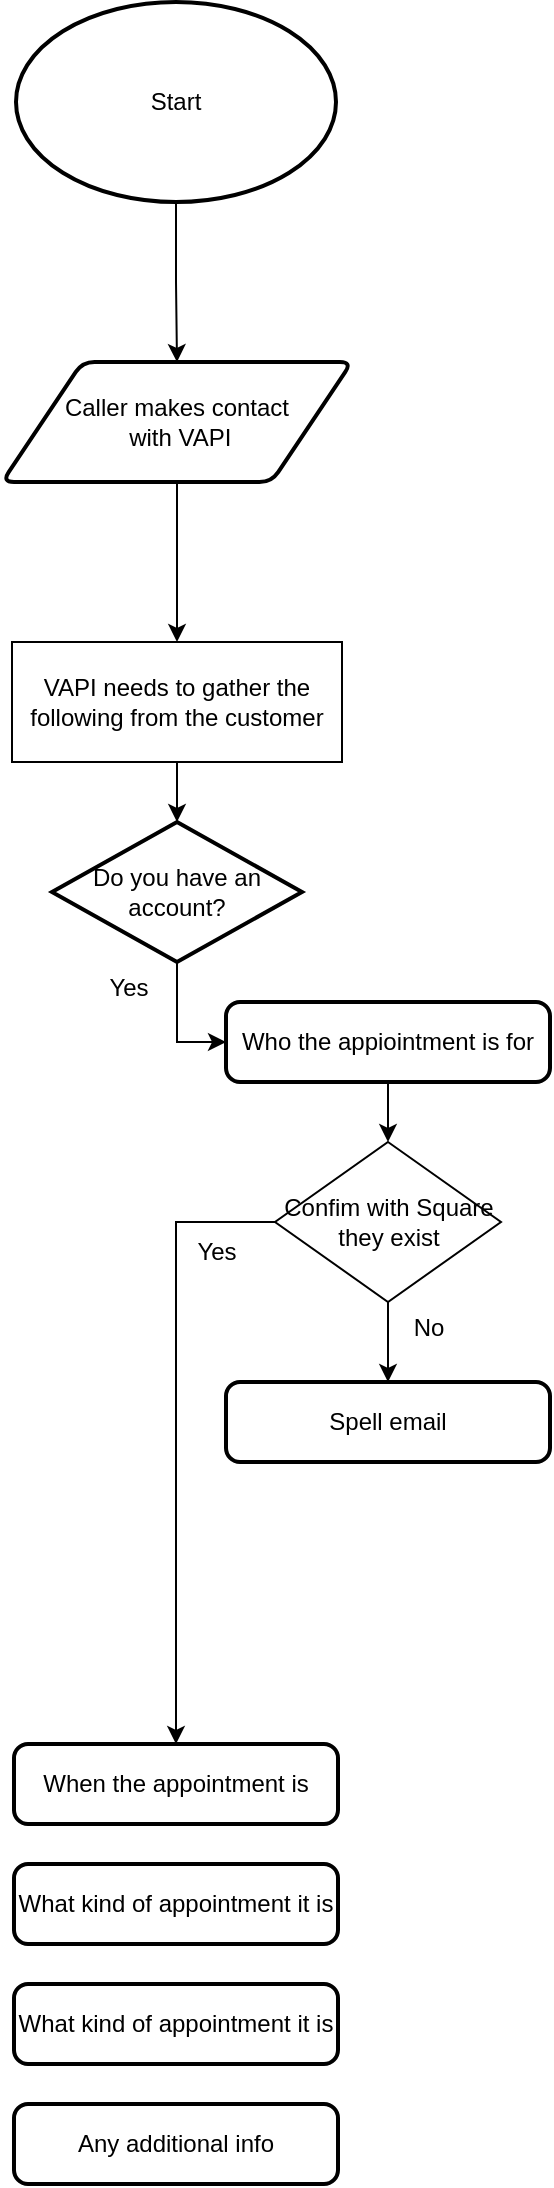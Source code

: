 <mxfile version="28.0.7">
  <diagram name="Page-1" id="WE1785eX8nX1LXx2foA7">
    <mxGraphModel dx="1133" dy="663" grid="1" gridSize="10" guides="1" tooltips="1" connect="1" arrows="1" fold="1" page="1" pageScale="1" pageWidth="850" pageHeight="1100" math="0" shadow="0">
      <root>
        <mxCell id="0" />
        <mxCell id="1" parent="0" />
        <mxCell id="zSZyv0N2b3MM7Kk_gibt-3" style="edgeStyle=orthogonalEdgeStyle;rounded=0;orthogonalLoop=1;jettySize=auto;html=1;entryX=0.5;entryY=0;entryDx=0;entryDy=0;" parent="1" source="zSZyv0N2b3MM7Kk_gibt-1" target="zSZyv0N2b3MM7Kk_gibt-2" edge="1">
          <mxGeometry relative="1" as="geometry" />
        </mxCell>
        <mxCell id="zSZyv0N2b3MM7Kk_gibt-1" value="Start" style="strokeWidth=2;html=1;shape=mxgraph.flowchart.start_2;whiteSpace=wrap;" parent="1" vertex="1">
          <mxGeometry x="345" y="90" width="160" height="100" as="geometry" />
        </mxCell>
        <mxCell id="zSZyv0N2b3MM7Kk_gibt-5" style="edgeStyle=orthogonalEdgeStyle;rounded=0;orthogonalLoop=1;jettySize=auto;html=1;entryX=0.5;entryY=0;entryDx=0;entryDy=0;" parent="1" source="zSZyv0N2b3MM7Kk_gibt-2" target="zSZyv0N2b3MM7Kk_gibt-4" edge="1">
          <mxGeometry relative="1" as="geometry" />
        </mxCell>
        <mxCell id="zSZyv0N2b3MM7Kk_gibt-2" value="&lt;div&gt;Caller makes contact&lt;/div&gt;&lt;div&gt;&amp;nbsp;with VAPI&lt;/div&gt;" style="shape=parallelogram;html=1;strokeWidth=2;perimeter=parallelogramPerimeter;whiteSpace=wrap;rounded=1;arcSize=12;size=0.23;" parent="1" vertex="1">
          <mxGeometry x="338" y="270" width="175" height="60" as="geometry" />
        </mxCell>
        <mxCell id="zSZyv0N2b3MM7Kk_gibt-4" value="VAPI needs to gather the following from the customer" style="rounded=0;whiteSpace=wrap;html=1;" parent="1" vertex="1">
          <mxGeometry x="343" y="410" width="165" height="60" as="geometry" />
        </mxCell>
        <mxCell id="xgvfn6AB83izIIUg1qAx-11" style="edgeStyle=orthogonalEdgeStyle;rounded=0;orthogonalLoop=1;jettySize=auto;html=1;entryX=0.5;entryY=0;entryDx=0;entryDy=0;" edge="1" parent="1" source="zSZyv0N2b3MM7Kk_gibt-7" target="xgvfn6AB83izIIUg1qAx-10">
          <mxGeometry relative="1" as="geometry" />
        </mxCell>
        <mxCell id="zSZyv0N2b3MM7Kk_gibt-7" value="Who the appiointment is for" style="rounded=1;whiteSpace=wrap;html=1;absoluteArcSize=1;arcSize=14;strokeWidth=2;" parent="1" vertex="1">
          <mxGeometry x="450" y="590" width="162" height="40" as="geometry" />
        </mxCell>
        <mxCell id="zSZyv0N2b3MM7Kk_gibt-8" value="When the appointment is" style="rounded=1;whiteSpace=wrap;html=1;absoluteArcSize=1;arcSize=14;strokeWidth=2;" parent="1" vertex="1">
          <mxGeometry x="344" y="961" width="162" height="40" as="geometry" />
        </mxCell>
        <mxCell id="zSZyv0N2b3MM7Kk_gibt-9" value="What kind of appointment it is" style="rounded=1;whiteSpace=wrap;html=1;absoluteArcSize=1;arcSize=14;strokeWidth=2;" parent="1" vertex="1">
          <mxGeometry x="344" y="1021" width="162" height="40" as="geometry" />
        </mxCell>
        <mxCell id="zSZyv0N2b3MM7Kk_gibt-10" value="What kind of appointment it is" style="rounded=1;whiteSpace=wrap;html=1;absoluteArcSize=1;arcSize=14;strokeWidth=2;" parent="1" vertex="1">
          <mxGeometry x="344" y="1081" width="162" height="40" as="geometry" />
        </mxCell>
        <mxCell id="zSZyv0N2b3MM7Kk_gibt-12" value="Any additional info" style="rounded=1;whiteSpace=wrap;html=1;absoluteArcSize=1;arcSize=14;strokeWidth=2;" parent="1" vertex="1">
          <mxGeometry x="344" y="1141" width="162" height="40" as="geometry" />
        </mxCell>
        <mxCell id="xgvfn6AB83izIIUg1qAx-3" style="edgeStyle=orthogonalEdgeStyle;rounded=0;orthogonalLoop=1;jettySize=auto;html=1;entryX=0;entryY=0.5;entryDx=0;entryDy=0;" edge="1" parent="1" source="xgvfn6AB83izIIUg1qAx-1" target="zSZyv0N2b3MM7Kk_gibt-7">
          <mxGeometry relative="1" as="geometry" />
        </mxCell>
        <mxCell id="xgvfn6AB83izIIUg1qAx-1" value="Do you have an account?" style="strokeWidth=2;html=1;shape=mxgraph.flowchart.decision;whiteSpace=wrap;" vertex="1" parent="1">
          <mxGeometry x="363" y="500" width="125" height="70" as="geometry" />
        </mxCell>
        <mxCell id="xgvfn6AB83izIIUg1qAx-4" value="Yes" style="text;html=1;align=center;verticalAlign=middle;resizable=0;points=[];autosize=1;strokeColor=none;fillColor=none;" vertex="1" parent="1">
          <mxGeometry x="381" y="568" width="40" height="30" as="geometry" />
        </mxCell>
        <mxCell id="xgvfn6AB83izIIUg1qAx-5" style="edgeStyle=orthogonalEdgeStyle;rounded=0;orthogonalLoop=1;jettySize=auto;html=1;entryX=0.5;entryY=0;entryDx=0;entryDy=0;entryPerimeter=0;" edge="1" parent="1" source="zSZyv0N2b3MM7Kk_gibt-4" target="xgvfn6AB83izIIUg1qAx-1">
          <mxGeometry relative="1" as="geometry" />
        </mxCell>
        <mxCell id="xgvfn6AB83izIIUg1qAx-14" style="edgeStyle=orthogonalEdgeStyle;rounded=0;orthogonalLoop=1;jettySize=auto;html=1;entryX=0.5;entryY=0;entryDx=0;entryDy=0;" edge="1" parent="1" source="xgvfn6AB83izIIUg1qAx-10" target="zSZyv0N2b3MM7Kk_gibt-8">
          <mxGeometry relative="1" as="geometry">
            <Array as="points">
              <mxPoint x="425" y="700" />
            </Array>
          </mxGeometry>
        </mxCell>
        <mxCell id="xgvfn6AB83izIIUg1qAx-16" style="edgeStyle=orthogonalEdgeStyle;rounded=0;orthogonalLoop=1;jettySize=auto;html=1;entryX=0.5;entryY=0;entryDx=0;entryDy=0;" edge="1" parent="1" source="xgvfn6AB83izIIUg1qAx-10" target="xgvfn6AB83izIIUg1qAx-15">
          <mxGeometry relative="1" as="geometry" />
        </mxCell>
        <mxCell id="xgvfn6AB83izIIUg1qAx-10" value="Confim with Square they exist" style="rhombus;whiteSpace=wrap;html=1;" vertex="1" parent="1">
          <mxGeometry x="474.5" y="660" width="113" height="80" as="geometry" />
        </mxCell>
        <mxCell id="xgvfn6AB83izIIUg1qAx-13" value="Yes" style="text;html=1;align=center;verticalAlign=middle;resizable=0;points=[];autosize=1;strokeColor=none;fillColor=none;" vertex="1" parent="1">
          <mxGeometry x="425" y="700" width="40" height="30" as="geometry" />
        </mxCell>
        <mxCell id="xgvfn6AB83izIIUg1qAx-15" value="Spell email" style="rounded=1;whiteSpace=wrap;html=1;absoluteArcSize=1;arcSize=14;strokeWidth=2;" vertex="1" parent="1">
          <mxGeometry x="450" y="780" width="162" height="40" as="geometry" />
        </mxCell>
        <mxCell id="xgvfn6AB83izIIUg1qAx-17" value="No" style="text;html=1;align=center;verticalAlign=middle;resizable=0;points=[];autosize=1;strokeColor=none;fillColor=none;" vertex="1" parent="1">
          <mxGeometry x="531" y="738" width="40" height="30" as="geometry" />
        </mxCell>
      </root>
    </mxGraphModel>
  </diagram>
</mxfile>
